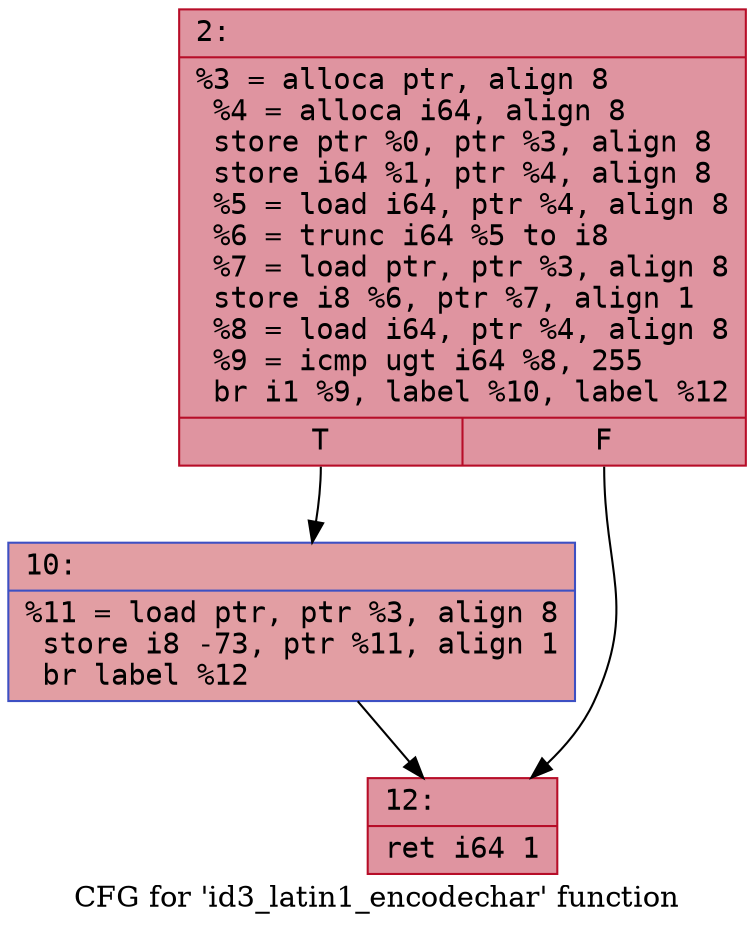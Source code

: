 digraph "CFG for 'id3_latin1_encodechar' function" {
	label="CFG for 'id3_latin1_encodechar' function";

	Node0x600001766530 [shape=record,color="#b70d28ff", style=filled, fillcolor="#b70d2870" fontname="Courier",label="{2:\l|  %3 = alloca ptr, align 8\l  %4 = alloca i64, align 8\l  store ptr %0, ptr %3, align 8\l  store i64 %1, ptr %4, align 8\l  %5 = load i64, ptr %4, align 8\l  %6 = trunc i64 %5 to i8\l  %7 = load ptr, ptr %3, align 8\l  store i8 %6, ptr %7, align 1\l  %8 = load i64, ptr %4, align 8\l  %9 = icmp ugt i64 %8, 255\l  br i1 %9, label %10, label %12\l|{<s0>T|<s1>F}}"];
	Node0x600001766530:s0 -> Node0x600001766580[tooltip="2 -> 10\nProbability 50.00%" ];
	Node0x600001766530:s1 -> Node0x6000017665d0[tooltip="2 -> 12\nProbability 50.00%" ];
	Node0x600001766580 [shape=record,color="#3d50c3ff", style=filled, fillcolor="#be242e70" fontname="Courier",label="{10:\l|  %11 = load ptr, ptr %3, align 8\l  store i8 -73, ptr %11, align 1\l  br label %12\l}"];
	Node0x600001766580 -> Node0x6000017665d0[tooltip="10 -> 12\nProbability 100.00%" ];
	Node0x6000017665d0 [shape=record,color="#b70d28ff", style=filled, fillcolor="#b70d2870" fontname="Courier",label="{12:\l|  ret i64 1\l}"];
}
